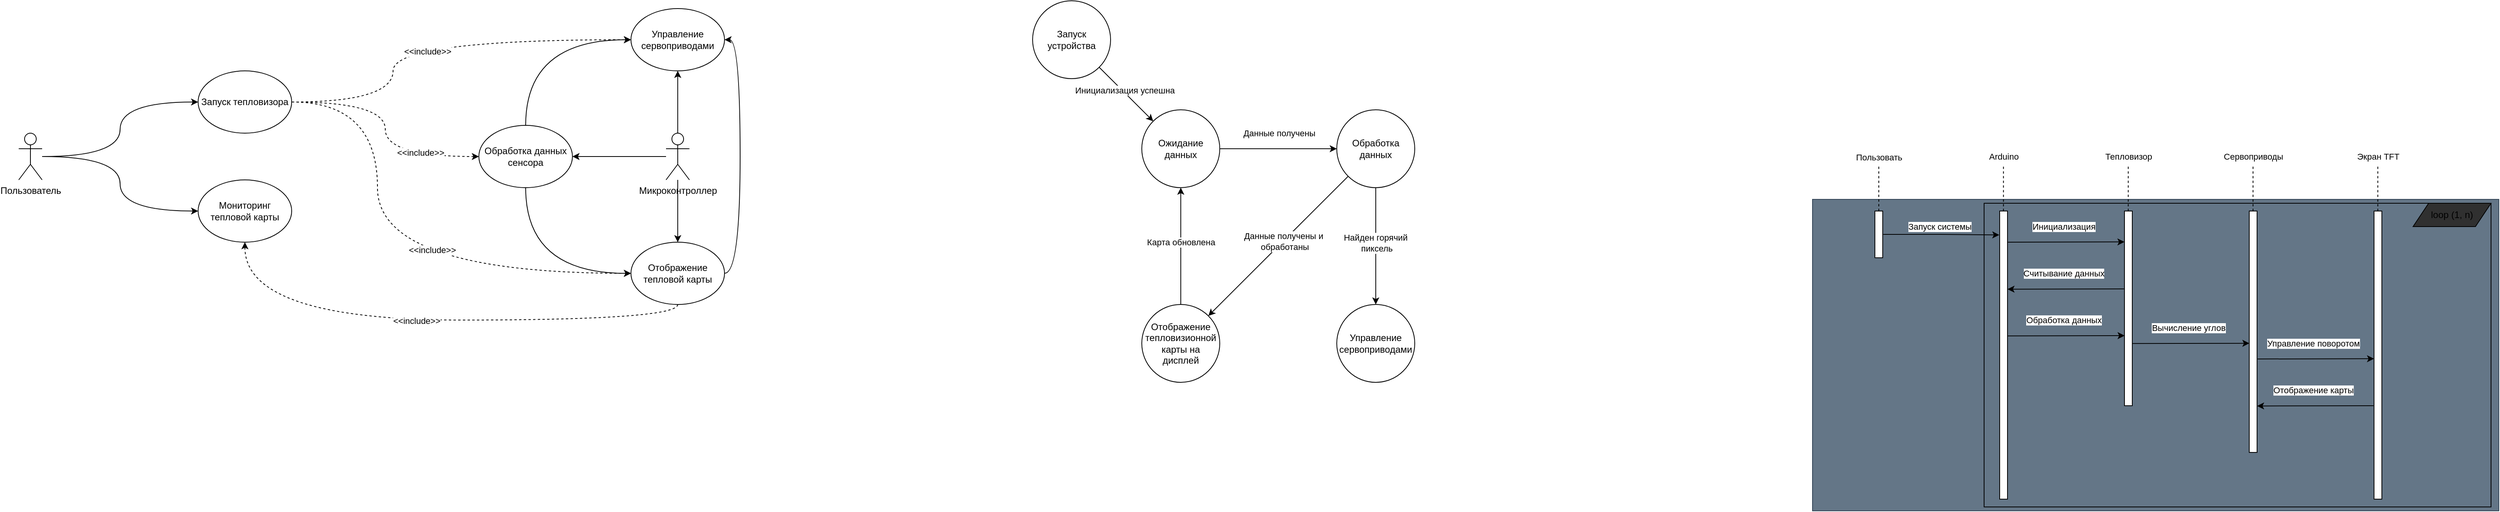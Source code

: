 <mxfile version="25.0.3">
  <diagram name="Страница — 1" id="lKU3onr72MMcPhsUFRtR">
    <mxGraphModel dx="989" dy="564" grid="1" gridSize="10" guides="1" tooltips="1" connect="1" arrows="1" fold="1" page="1" pageScale="1" pageWidth="827" pageHeight="1169" math="0" shadow="0">
      <root>
        <mxCell id="0" />
        <mxCell id="1" parent="0" />
        <mxCell id="9DJTG4eF34QYmgAZXBlj-6" style="edgeStyle=orthogonalEdgeStyle;rounded=0;orthogonalLoop=1;jettySize=auto;html=1;entryX=0;entryY=0.5;entryDx=0;entryDy=0;curved=1;" edge="1" parent="1" source="9DJTG4eF34QYmgAZXBlj-1" target="9DJTG4eF34QYmgAZXBlj-5">
          <mxGeometry relative="1" as="geometry" />
        </mxCell>
        <mxCell id="9DJTG4eF34QYmgAZXBlj-9" style="edgeStyle=orthogonalEdgeStyle;rounded=0;orthogonalLoop=1;jettySize=auto;html=1;entryX=0;entryY=0.5;entryDx=0;entryDy=0;curved=1;" edge="1" parent="1" source="9DJTG4eF34QYmgAZXBlj-1" target="9DJTG4eF34QYmgAZXBlj-7">
          <mxGeometry relative="1" as="geometry" />
        </mxCell>
        <mxCell id="9DJTG4eF34QYmgAZXBlj-1" value="Пользователь" style="shape=umlActor;verticalLabelPosition=bottom;verticalAlign=top;html=1;outlineConnect=0;" vertex="1" parent="1">
          <mxGeometry x="460" y="500" width="30" height="60" as="geometry" />
        </mxCell>
        <mxCell id="9DJTG4eF34QYmgAZXBlj-13" style="edgeStyle=orthogonalEdgeStyle;rounded=0;orthogonalLoop=1;jettySize=auto;html=1;entryX=1;entryY=0.5;entryDx=0;entryDy=0;" edge="1" parent="1" source="9DJTG4eF34QYmgAZXBlj-2" target="9DJTG4eF34QYmgAZXBlj-12">
          <mxGeometry relative="1" as="geometry" />
        </mxCell>
        <mxCell id="9DJTG4eF34QYmgAZXBlj-14" style="edgeStyle=orthogonalEdgeStyle;rounded=0;orthogonalLoop=1;jettySize=auto;html=1;" edge="1" parent="1" source="9DJTG4eF34QYmgAZXBlj-2" target="9DJTG4eF34QYmgAZXBlj-10">
          <mxGeometry relative="1" as="geometry" />
        </mxCell>
        <mxCell id="9DJTG4eF34QYmgAZXBlj-15" style="edgeStyle=orthogonalEdgeStyle;rounded=0;orthogonalLoop=1;jettySize=auto;html=1;" edge="1" parent="1" source="9DJTG4eF34QYmgAZXBlj-2" target="9DJTG4eF34QYmgAZXBlj-11">
          <mxGeometry relative="1" as="geometry" />
        </mxCell>
        <mxCell id="9DJTG4eF34QYmgAZXBlj-2" value="Микроконтроллер" style="shape=umlActor;verticalLabelPosition=bottom;verticalAlign=top;html=1;outlineConnect=0;" vertex="1" parent="1">
          <mxGeometry x="1290" y="500" width="30" height="60" as="geometry" />
        </mxCell>
        <mxCell id="9DJTG4eF34QYmgAZXBlj-16" style="edgeStyle=orthogonalEdgeStyle;rounded=0;orthogonalLoop=1;jettySize=auto;html=1;curved=1;dashed=1;" edge="1" parent="1" source="9DJTG4eF34QYmgAZXBlj-5" target="9DJTG4eF34QYmgAZXBlj-10">
          <mxGeometry relative="1" as="geometry">
            <Array as="points">
              <mxPoint x="940" y="460" />
              <mxPoint x="940" y="380" />
            </Array>
          </mxGeometry>
        </mxCell>
        <mxCell id="9DJTG4eF34QYmgAZXBlj-19" value="&amp;lt;&amp;lt;include&amp;gt;&amp;gt;" style="edgeLabel;html=1;align=center;verticalAlign=middle;resizable=0;points=[];" vertex="1" connectable="0" parent="9DJTG4eF34QYmgAZXBlj-16">
          <mxGeometry x="-0.016" y="-15" relative="1" as="geometry">
            <mxPoint as="offset" />
          </mxGeometry>
        </mxCell>
        <mxCell id="9DJTG4eF34QYmgAZXBlj-17" style="edgeStyle=orthogonalEdgeStyle;rounded=0;orthogonalLoop=1;jettySize=auto;html=1;curved=1;dashed=1;" edge="1" parent="1" source="9DJTG4eF34QYmgAZXBlj-5" target="9DJTG4eF34QYmgAZXBlj-12">
          <mxGeometry relative="1" as="geometry" />
        </mxCell>
        <mxCell id="9DJTG4eF34QYmgAZXBlj-20" value="&amp;lt;&amp;lt;include&amp;gt;&amp;gt;" style="edgeLabel;html=1;align=center;verticalAlign=middle;resizable=0;points=[];" vertex="1" connectable="0" parent="9DJTG4eF34QYmgAZXBlj-17">
          <mxGeometry x="0.516" y="5" relative="1" as="geometry">
            <mxPoint as="offset" />
          </mxGeometry>
        </mxCell>
        <mxCell id="9DJTG4eF34QYmgAZXBlj-18" style="edgeStyle=orthogonalEdgeStyle;rounded=0;orthogonalLoop=1;jettySize=auto;html=1;entryX=0;entryY=0.5;entryDx=0;entryDy=0;curved=1;dashed=1;" edge="1" parent="1" source="9DJTG4eF34QYmgAZXBlj-5" target="9DJTG4eF34QYmgAZXBlj-11">
          <mxGeometry relative="1" as="geometry">
            <Array as="points">
              <mxPoint x="920" y="460" />
              <mxPoint x="920" y="680" />
            </Array>
          </mxGeometry>
        </mxCell>
        <mxCell id="9DJTG4eF34QYmgAZXBlj-21" value="&amp;lt;&amp;lt;include&amp;gt;&amp;gt;" style="edgeLabel;html=1;align=center;verticalAlign=middle;resizable=0;points=[];" vertex="1" connectable="0" parent="9DJTG4eF34QYmgAZXBlj-18">
          <mxGeometry x="0.221" y="30" relative="1" as="geometry">
            <mxPoint as="offset" />
          </mxGeometry>
        </mxCell>
        <mxCell id="9DJTG4eF34QYmgAZXBlj-5" value="Запуск тепловизора" style="ellipse;whiteSpace=wrap;html=1;" vertex="1" parent="1">
          <mxGeometry x="690" y="420" width="120" height="80" as="geometry" />
        </mxCell>
        <mxCell id="9DJTG4eF34QYmgAZXBlj-7" value="Мониторинг тепловой карты" style="ellipse;whiteSpace=wrap;html=1;" vertex="1" parent="1">
          <mxGeometry x="690" y="560" width="120" height="80" as="geometry" />
        </mxCell>
        <mxCell id="9DJTG4eF34QYmgAZXBlj-10" value="Управление сервоприводами" style="ellipse;whiteSpace=wrap;html=1;" vertex="1" parent="1">
          <mxGeometry x="1245" y="340" width="120" height="80" as="geometry" />
        </mxCell>
        <mxCell id="9DJTG4eF34QYmgAZXBlj-26" style="edgeStyle=orthogonalEdgeStyle;rounded=0;orthogonalLoop=1;jettySize=auto;html=1;entryX=1;entryY=0.5;entryDx=0;entryDy=0;exitX=1;exitY=0.5;exitDx=0;exitDy=0;curved=1;" edge="1" parent="1" source="9DJTG4eF34QYmgAZXBlj-11" target="9DJTG4eF34QYmgAZXBlj-10">
          <mxGeometry relative="1" as="geometry" />
        </mxCell>
        <mxCell id="9DJTG4eF34QYmgAZXBlj-28" style="edgeStyle=orthogonalEdgeStyle;rounded=0;orthogonalLoop=1;jettySize=auto;html=1;entryX=0.5;entryY=1;entryDx=0;entryDy=0;exitX=0.5;exitY=1;exitDx=0;exitDy=0;curved=1;dashed=1;" edge="1" parent="1" source="9DJTG4eF34QYmgAZXBlj-11" target="9DJTG4eF34QYmgAZXBlj-7">
          <mxGeometry relative="1" as="geometry" />
        </mxCell>
        <mxCell id="9DJTG4eF34QYmgAZXBlj-29" value="&amp;lt;&amp;lt;include&amp;gt;&amp;gt;" style="edgeLabel;html=1;align=center;verticalAlign=middle;resizable=0;points=[];" vertex="1" connectable="0" parent="9DJTG4eF34QYmgAZXBlj-28">
          <mxGeometry x="0.052" y="1" relative="1" as="geometry">
            <mxPoint as="offset" />
          </mxGeometry>
        </mxCell>
        <mxCell id="9DJTG4eF34QYmgAZXBlj-11" value="Отображение тепловой карты" style="ellipse;whiteSpace=wrap;html=1;" vertex="1" parent="1">
          <mxGeometry x="1245" y="640" width="120" height="80" as="geometry" />
        </mxCell>
        <mxCell id="9DJTG4eF34QYmgAZXBlj-23" style="edgeStyle=orthogonalEdgeStyle;rounded=0;orthogonalLoop=1;jettySize=auto;html=1;entryX=0;entryY=0.5;entryDx=0;entryDy=0;curved=1;exitX=0.5;exitY=0;exitDx=0;exitDy=0;" edge="1" parent="1" source="9DJTG4eF34QYmgAZXBlj-12" target="9DJTG4eF34QYmgAZXBlj-10">
          <mxGeometry relative="1" as="geometry" />
        </mxCell>
        <mxCell id="9DJTG4eF34QYmgAZXBlj-24" style="edgeStyle=orthogonalEdgeStyle;rounded=0;orthogonalLoop=1;jettySize=auto;html=1;entryX=0;entryY=0.5;entryDx=0;entryDy=0;curved=1;exitX=0.5;exitY=1;exitDx=0;exitDy=0;" edge="1" parent="1" source="9DJTG4eF34QYmgAZXBlj-12" target="9DJTG4eF34QYmgAZXBlj-11">
          <mxGeometry relative="1" as="geometry" />
        </mxCell>
        <mxCell id="9DJTG4eF34QYmgAZXBlj-12" value="Обработка данных сенсора" style="ellipse;whiteSpace=wrap;html=1;" vertex="1" parent="1">
          <mxGeometry x="1050" y="490" width="120" height="80" as="geometry" />
        </mxCell>
        <mxCell id="9DJTG4eF34QYmgAZXBlj-34" style="edgeStyle=orthogonalEdgeStyle;rounded=0;orthogonalLoop=1;jettySize=auto;html=1;entryX=0;entryY=0.5;entryDx=0;entryDy=0;" edge="1" parent="1" source="9DJTG4eF34QYmgAZXBlj-31" target="9DJTG4eF34QYmgAZXBlj-33">
          <mxGeometry relative="1" as="geometry" />
        </mxCell>
        <mxCell id="9DJTG4eF34QYmgAZXBlj-35" value="Данные получены" style="edgeLabel;html=1;align=center;verticalAlign=middle;resizable=0;points=[];" vertex="1" connectable="0" parent="9DJTG4eF34QYmgAZXBlj-34">
          <mxGeometry x="0.008" y="1" relative="1" as="geometry">
            <mxPoint y="-19" as="offset" />
          </mxGeometry>
        </mxCell>
        <mxCell id="9DJTG4eF34QYmgAZXBlj-31" value="Ожидание данных" style="ellipse;whiteSpace=wrap;html=1;aspect=fixed;" vertex="1" parent="1">
          <mxGeometry x="1900" y="470" width="100" height="100" as="geometry" />
        </mxCell>
        <mxCell id="9DJTG4eF34QYmgAZXBlj-37" style="edgeStyle=orthogonalEdgeStyle;rounded=0;orthogonalLoop=1;jettySize=auto;html=1;" edge="1" parent="1" source="9DJTG4eF34QYmgAZXBlj-33" target="9DJTG4eF34QYmgAZXBlj-36">
          <mxGeometry relative="1" as="geometry" />
        </mxCell>
        <mxCell id="9DJTG4eF34QYmgAZXBlj-38" value="Найден горячий&amp;nbsp;&lt;div&gt;пиксель&lt;/div&gt;" style="edgeLabel;html=1;align=center;verticalAlign=middle;resizable=0;points=[];" vertex="1" connectable="0" parent="9DJTG4eF34QYmgAZXBlj-37">
          <mxGeometry x="-0.053" y="1" relative="1" as="geometry">
            <mxPoint as="offset" />
          </mxGeometry>
        </mxCell>
        <mxCell id="9DJTG4eF34QYmgAZXBlj-40" style="rounded=0;orthogonalLoop=1;jettySize=auto;html=1;" edge="1" parent="1" source="9DJTG4eF34QYmgAZXBlj-33" target="9DJTG4eF34QYmgAZXBlj-39">
          <mxGeometry relative="1" as="geometry" />
        </mxCell>
        <mxCell id="9DJTG4eF34QYmgAZXBlj-42" value="Данные получены и&amp;nbsp;&lt;div&gt;обработаны&lt;/div&gt;" style="edgeLabel;html=1;align=center;verticalAlign=middle;resizable=0;points=[];" vertex="1" connectable="0" parent="9DJTG4eF34QYmgAZXBlj-40">
          <mxGeometry x="-0.072" y="1" relative="1" as="geometry">
            <mxPoint as="offset" />
          </mxGeometry>
        </mxCell>
        <mxCell id="9DJTG4eF34QYmgAZXBlj-33" value="Обработка данных" style="ellipse;whiteSpace=wrap;html=1;aspect=fixed;" vertex="1" parent="1">
          <mxGeometry x="2150" y="470" width="100" height="100" as="geometry" />
        </mxCell>
        <mxCell id="9DJTG4eF34QYmgAZXBlj-36" value="Управление сервоприводами" style="ellipse;whiteSpace=wrap;html=1;aspect=fixed;" vertex="1" parent="1">
          <mxGeometry x="2150" y="720" width="100" height="100" as="geometry" />
        </mxCell>
        <mxCell id="9DJTG4eF34QYmgAZXBlj-43" style="edgeStyle=orthogonalEdgeStyle;rounded=0;orthogonalLoop=1;jettySize=auto;html=1;" edge="1" parent="1" source="9DJTG4eF34QYmgAZXBlj-39" target="9DJTG4eF34QYmgAZXBlj-31">
          <mxGeometry relative="1" as="geometry" />
        </mxCell>
        <mxCell id="9DJTG4eF34QYmgAZXBlj-44" value="Карта обновлена" style="edgeLabel;html=1;align=center;verticalAlign=middle;resizable=0;points=[];" vertex="1" connectable="0" parent="9DJTG4eF34QYmgAZXBlj-43">
          <mxGeometry x="0.069" relative="1" as="geometry">
            <mxPoint as="offset" />
          </mxGeometry>
        </mxCell>
        <mxCell id="9DJTG4eF34QYmgAZXBlj-39" value="Отображение тепловизионной карты на дисплей" style="ellipse;whiteSpace=wrap;html=1;aspect=fixed;" vertex="1" parent="1">
          <mxGeometry x="1900" y="720" width="100" height="100" as="geometry" />
        </mxCell>
        <mxCell id="9DJTG4eF34QYmgAZXBlj-46" style="rounded=0;orthogonalLoop=1;jettySize=auto;html=1;" edge="1" parent="1" source="9DJTG4eF34QYmgAZXBlj-45" target="9DJTG4eF34QYmgAZXBlj-31">
          <mxGeometry relative="1" as="geometry" />
        </mxCell>
        <mxCell id="9DJTG4eF34QYmgAZXBlj-47" value="Инициализация успешна" style="edgeLabel;html=1;align=center;verticalAlign=middle;resizable=0;points=[];" vertex="1" connectable="0" parent="9DJTG4eF34QYmgAZXBlj-46">
          <mxGeometry x="-0.107" y="2" relative="1" as="geometry">
            <mxPoint as="offset" />
          </mxGeometry>
        </mxCell>
        <mxCell id="9DJTG4eF34QYmgAZXBlj-45" value="Запуск устройства" style="ellipse;whiteSpace=wrap;html=1;aspect=fixed;" vertex="1" parent="1">
          <mxGeometry x="1760" y="330" width="100" height="100" as="geometry" />
        </mxCell>
        <mxCell id="9DJTG4eF34QYmgAZXBlj-49" value="" style="rounded=0;whiteSpace=wrap;html=1;fillColor=#647687;strokeColor=#314354;fontColor=#ffffff;" vertex="1" parent="1">
          <mxGeometry x="2760" y="585" width="880" height="400" as="geometry" />
        </mxCell>
        <mxCell id="9DJTG4eF34QYmgAZXBlj-86" value="" style="rounded=0;whiteSpace=wrap;html=1;fillColor=#647687;strokeColor=#000000;fontColor=#ffffff;" vertex="1" parent="1">
          <mxGeometry x="2980" y="590" width="650" height="390" as="geometry" />
        </mxCell>
        <mxCell id="9DJTG4eF34QYmgAZXBlj-50" value="" style="rounded=0;whiteSpace=wrap;html=1;" vertex="1" parent="1">
          <mxGeometry x="2840" y="600" width="10" height="60" as="geometry" />
        </mxCell>
        <mxCell id="9DJTG4eF34QYmgAZXBlj-51" value="" style="rounded=0;whiteSpace=wrap;html=1;" vertex="1" parent="1">
          <mxGeometry x="3000" y="600" width="10" height="370" as="geometry" />
        </mxCell>
        <mxCell id="9DJTG4eF34QYmgAZXBlj-53" value="" style="rounded=0;whiteSpace=wrap;html=1;" vertex="1" parent="1">
          <mxGeometry x="3160" y="600" width="10" height="250" as="geometry" />
        </mxCell>
        <mxCell id="9DJTG4eF34QYmgAZXBlj-54" value="" style="rounded=0;whiteSpace=wrap;html=1;" vertex="1" parent="1">
          <mxGeometry x="3320" y="600" width="10" height="310" as="geometry" />
        </mxCell>
        <mxCell id="9DJTG4eF34QYmgAZXBlj-55" value="" style="rounded=0;whiteSpace=wrap;html=1;" vertex="1" parent="1">
          <mxGeometry x="3480" y="600" width="10" height="370" as="geometry" />
        </mxCell>
        <mxCell id="9DJTG4eF34QYmgAZXBlj-56" value="" style="endArrow=none;dashed=1;html=1;rounded=0;exitX=0.5;exitY=0;exitDx=0;exitDy=0;" edge="1" parent="1" source="9DJTG4eF34QYmgAZXBlj-50">
          <mxGeometry width="50" height="50" relative="1" as="geometry">
            <mxPoint x="2860" y="640" as="sourcePoint" />
            <mxPoint x="2845" y="540" as="targetPoint" />
          </mxGeometry>
        </mxCell>
        <mxCell id="9DJTG4eF34QYmgAZXBlj-61" value="Пользовать" style="edgeLabel;html=1;align=center;verticalAlign=middle;resizable=0;points=[];" vertex="1" connectable="0" parent="9DJTG4eF34QYmgAZXBlj-56">
          <mxGeometry x="0.889" y="-1" relative="1" as="geometry">
            <mxPoint x="-1" y="-13" as="offset" />
          </mxGeometry>
        </mxCell>
        <mxCell id="9DJTG4eF34QYmgAZXBlj-57" value="" style="endArrow=none;dashed=1;html=1;rounded=0;exitX=0.5;exitY=0;exitDx=0;exitDy=0;" edge="1" parent="1">
          <mxGeometry width="50" height="50" relative="1" as="geometry">
            <mxPoint x="3004.83" y="600" as="sourcePoint" />
            <mxPoint x="3004.83" y="540" as="targetPoint" />
          </mxGeometry>
        </mxCell>
        <mxCell id="9DJTG4eF34QYmgAZXBlj-58" value="" style="endArrow=none;dashed=1;html=1;rounded=0;exitX=0.5;exitY=0;exitDx=0;exitDy=0;" edge="1" parent="1">
          <mxGeometry width="50" height="50" relative="1" as="geometry">
            <mxPoint x="3164.83" y="600" as="sourcePoint" />
            <mxPoint x="3164.83" y="540" as="targetPoint" />
          </mxGeometry>
        </mxCell>
        <mxCell id="9DJTG4eF34QYmgAZXBlj-59" value="" style="endArrow=none;dashed=1;html=1;rounded=0;exitX=0.5;exitY=0;exitDx=0;exitDy=0;" edge="1" parent="1">
          <mxGeometry width="50" height="50" relative="1" as="geometry">
            <mxPoint x="3324.83" y="600" as="sourcePoint" />
            <mxPoint x="3324.83" y="540" as="targetPoint" />
          </mxGeometry>
        </mxCell>
        <mxCell id="9DJTG4eF34QYmgAZXBlj-60" value="" style="endArrow=none;dashed=1;html=1;rounded=0;exitX=0.5;exitY=0;exitDx=0;exitDy=0;" edge="1" parent="1">
          <mxGeometry width="50" height="50" relative="1" as="geometry">
            <mxPoint x="3484.83" y="600" as="sourcePoint" />
            <mxPoint x="3484.83" y="540" as="targetPoint" />
          </mxGeometry>
        </mxCell>
        <mxCell id="9DJTG4eF34QYmgAZXBlj-62" value="Arduino" style="edgeLabel;html=1;align=center;verticalAlign=middle;resizable=0;points=[];" vertex="1" connectable="0" parent="1">
          <mxGeometry x="3005" y="530.003" as="geometry" />
        </mxCell>
        <mxCell id="9DJTG4eF34QYmgAZXBlj-64" value="Тепловизор" style="edgeLabel;html=1;align=center;verticalAlign=middle;resizable=0;points=[];" vertex="1" connectable="0" parent="1">
          <mxGeometry x="3165" y="530.003" as="geometry" />
        </mxCell>
        <mxCell id="9DJTG4eF34QYmgAZXBlj-65" value="Сервоприводы" style="edgeLabel;html=1;align=center;verticalAlign=middle;resizable=0;points=[];" vertex="1" connectable="0" parent="1">
          <mxGeometry x="3325" y="530.003" as="geometry" />
        </mxCell>
        <mxCell id="9DJTG4eF34QYmgAZXBlj-66" value="Экран TFT" style="edgeLabel;html=1;align=center;verticalAlign=middle;resizable=0;points=[];" vertex="1" connectable="0" parent="1">
          <mxGeometry x="3485" y="530.003" as="geometry" />
        </mxCell>
        <mxCell id="9DJTG4eF34QYmgAZXBlj-70" style="edgeStyle=orthogonalEdgeStyle;rounded=0;orthogonalLoop=1;jettySize=auto;html=1;entryX=-0.047;entryY=0.083;entryDx=0;entryDy=0;entryPerimeter=0;" edge="1" parent="1" source="9DJTG4eF34QYmgAZXBlj-50" target="9DJTG4eF34QYmgAZXBlj-51">
          <mxGeometry relative="1" as="geometry" />
        </mxCell>
        <mxCell id="9DJTG4eF34QYmgAZXBlj-71" value="Запуск системы" style="edgeLabel;html=1;align=center;verticalAlign=middle;resizable=0;points=[];" vertex="1" connectable="0" parent="9DJTG4eF34QYmgAZXBlj-70">
          <mxGeometry x="-0.033" relative="1" as="geometry">
            <mxPoint y="-10" as="offset" />
          </mxGeometry>
        </mxCell>
        <mxCell id="9DJTG4eF34QYmgAZXBlj-74" value="" style="endArrow=classic;html=1;rounded=0;exitX=0.98;exitY=0.082;exitDx=0;exitDy=0;exitPerimeter=0;entryX=0;entryY=0.5;entryDx=0;entryDy=0;" edge="1" parent="1">
          <mxGeometry width="50" height="50" relative="1" as="geometry">
            <mxPoint x="3009.8" y="640" as="sourcePoint" />
            <mxPoint x="3160" y="639.66" as="targetPoint" />
          </mxGeometry>
        </mxCell>
        <mxCell id="9DJTG4eF34QYmgAZXBlj-75" value="Инициализация" style="edgeLabel;html=1;align=center;verticalAlign=middle;resizable=0;points=[];" vertex="1" connectable="0" parent="9DJTG4eF34QYmgAZXBlj-74">
          <mxGeometry x="-0.048" y="1" relative="1" as="geometry">
            <mxPoint y="-19" as="offset" />
          </mxGeometry>
        </mxCell>
        <mxCell id="9DJTG4eF34QYmgAZXBlj-76" value="" style="endArrow=none;html=1;rounded=0;exitX=0.98;exitY=0.082;exitDx=0;exitDy=0;exitPerimeter=0;entryX=0;entryY=0.5;entryDx=0;entryDy=0;endFill=0;startArrow=classic;startFill=1;" edge="1" parent="1">
          <mxGeometry width="50" height="50" relative="1" as="geometry">
            <mxPoint x="3010" y="700.34" as="sourcePoint" />
            <mxPoint x="3160.2" y="700" as="targetPoint" />
          </mxGeometry>
        </mxCell>
        <mxCell id="9DJTG4eF34QYmgAZXBlj-77" value="Считывание данных" style="edgeLabel;html=1;align=center;verticalAlign=middle;resizable=0;points=[];" vertex="1" connectable="0" parent="9DJTG4eF34QYmgAZXBlj-76">
          <mxGeometry x="-0.048" y="1" relative="1" as="geometry">
            <mxPoint y="-19" as="offset" />
          </mxGeometry>
        </mxCell>
        <mxCell id="9DJTG4eF34QYmgAZXBlj-78" value="" style="endArrow=classic;html=1;rounded=0;exitX=0.98;exitY=0.082;exitDx=0;exitDy=0;exitPerimeter=0;entryX=0;entryY=0.5;entryDx=0;entryDy=0;endFill=1;startArrow=none;startFill=0;" edge="1" parent="1">
          <mxGeometry width="50" height="50" relative="1" as="geometry">
            <mxPoint x="3010" y="760.34" as="sourcePoint" />
            <mxPoint x="3160.2" y="760" as="targetPoint" />
          </mxGeometry>
        </mxCell>
        <mxCell id="9DJTG4eF34QYmgAZXBlj-79" value="Обработка данных" style="edgeLabel;html=1;align=center;verticalAlign=middle;resizable=0;points=[];" vertex="1" connectable="0" parent="9DJTG4eF34QYmgAZXBlj-78">
          <mxGeometry x="-0.048" y="1" relative="1" as="geometry">
            <mxPoint y="-19" as="offset" />
          </mxGeometry>
        </mxCell>
        <mxCell id="9DJTG4eF34QYmgAZXBlj-80" value="" style="endArrow=classic;html=1;rounded=0;exitX=0.98;exitY=0.082;exitDx=0;exitDy=0;exitPerimeter=0;entryX=0;entryY=0.5;entryDx=0;entryDy=0;endFill=1;startArrow=none;startFill=0;" edge="1" parent="1">
          <mxGeometry width="50" height="50" relative="1" as="geometry">
            <mxPoint x="3170" y="770.17" as="sourcePoint" />
            <mxPoint x="3320.2" y="769.83" as="targetPoint" />
          </mxGeometry>
        </mxCell>
        <mxCell id="9DJTG4eF34QYmgAZXBlj-81" value="Вычисление углов" style="edgeLabel;html=1;align=center;verticalAlign=middle;resizable=0;points=[];" vertex="1" connectable="0" parent="9DJTG4eF34QYmgAZXBlj-80">
          <mxGeometry x="-0.048" y="1" relative="1" as="geometry">
            <mxPoint y="-19" as="offset" />
          </mxGeometry>
        </mxCell>
        <mxCell id="9DJTG4eF34QYmgAZXBlj-82" value="" style="endArrow=classic;html=1;rounded=0;exitX=0.98;exitY=0.082;exitDx=0;exitDy=0;exitPerimeter=0;entryX=0;entryY=0.5;entryDx=0;entryDy=0;endFill=1;startArrow=none;startFill=0;" edge="1" parent="1">
          <mxGeometry width="50" height="50" relative="1" as="geometry">
            <mxPoint x="3329.8" y="790" as="sourcePoint" />
            <mxPoint x="3480" y="789.66" as="targetPoint" />
          </mxGeometry>
        </mxCell>
        <mxCell id="9DJTG4eF34QYmgAZXBlj-83" value="Управление поворотом" style="edgeLabel;html=1;align=center;verticalAlign=middle;resizable=0;points=[];" vertex="1" connectable="0" parent="9DJTG4eF34QYmgAZXBlj-82">
          <mxGeometry x="-0.048" y="1" relative="1" as="geometry">
            <mxPoint y="-19" as="offset" />
          </mxGeometry>
        </mxCell>
        <mxCell id="9DJTG4eF34QYmgAZXBlj-84" value="" style="endArrow=none;html=1;rounded=0;exitX=0.98;exitY=0.082;exitDx=0;exitDy=0;exitPerimeter=0;entryX=0;entryY=0.5;entryDx=0;entryDy=0;endFill=0;startArrow=classic;startFill=1;" edge="1" parent="1">
          <mxGeometry width="50" height="50" relative="1" as="geometry">
            <mxPoint x="3330" y="850.34" as="sourcePoint" />
            <mxPoint x="3480.2" y="850" as="targetPoint" />
          </mxGeometry>
        </mxCell>
        <mxCell id="9DJTG4eF34QYmgAZXBlj-85" value="Отображение карты" style="edgeLabel;html=1;align=center;verticalAlign=middle;resizable=0;points=[];" vertex="1" connectable="0" parent="9DJTG4eF34QYmgAZXBlj-84">
          <mxGeometry x="-0.048" y="1" relative="1" as="geometry">
            <mxPoint y="-19" as="offset" />
          </mxGeometry>
        </mxCell>
        <mxCell id="9DJTG4eF34QYmgAZXBlj-87" value="loop (1, n)" style="shape=parallelogram;perimeter=parallelogramPerimeter;whiteSpace=wrap;html=1;fixedSize=1;fillColor=#303030;flipH=0;flipV=0;" vertex="1" parent="1">
          <mxGeometry x="3530" y="590" width="100" height="30" as="geometry" />
        </mxCell>
      </root>
    </mxGraphModel>
  </diagram>
</mxfile>
